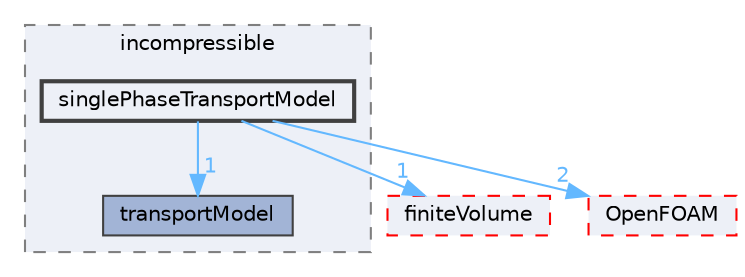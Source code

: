 digraph "src/transportModels/incompressible/singlePhaseTransportModel"
{
 // LATEX_PDF_SIZE
  bgcolor="transparent";
  edge [fontname=Helvetica,fontsize=10,labelfontname=Helvetica,labelfontsize=10];
  node [fontname=Helvetica,fontsize=10,shape=box,height=0.2,width=0.4];
  compound=true
  subgraph clusterdir_ba81af78f54c1241449acf985c81e6d8 {
    graph [ bgcolor="#edf0f7", pencolor="grey50", label="incompressible", fontname=Helvetica,fontsize=10 style="filled,dashed", URL="dir_ba81af78f54c1241449acf985c81e6d8.html",tooltip=""]
  dir_ffd138b15bd207e24563100224abf229 [label="transportModel", fillcolor="#a2b4d6", color="grey25", style="filled", URL="dir_ffd138b15bd207e24563100224abf229.html",tooltip=""];
  dir_ab0c16dcb69e23583eb871cac9c48300 [label="singlePhaseTransportModel", fillcolor="#edf0f7", color="grey25", style="filled,bold", URL="dir_ab0c16dcb69e23583eb871cac9c48300.html",tooltip=""];
  }
  dir_9bd15774b555cf7259a6fa18f99fe99b [label="finiteVolume", fillcolor="#edf0f7", color="red", style="filled,dashed", URL="dir_9bd15774b555cf7259a6fa18f99fe99b.html",tooltip=""];
  dir_c5473ff19b20e6ec4dfe5c310b3778a8 [label="OpenFOAM", fillcolor="#edf0f7", color="red", style="filled,dashed", URL="dir_c5473ff19b20e6ec4dfe5c310b3778a8.html",tooltip=""];
  dir_ab0c16dcb69e23583eb871cac9c48300->dir_9bd15774b555cf7259a6fa18f99fe99b [headlabel="1", labeldistance=1.5 headhref="dir_003555_001387.html" href="dir_003555_001387.html" color="steelblue1" fontcolor="steelblue1"];
  dir_ab0c16dcb69e23583eb871cac9c48300->dir_c5473ff19b20e6ec4dfe5c310b3778a8 [headlabel="2", labeldistance=1.5 headhref="dir_003555_002695.html" href="dir_003555_002695.html" color="steelblue1" fontcolor="steelblue1"];
  dir_ab0c16dcb69e23583eb871cac9c48300->dir_ffd138b15bd207e24563100224abf229 [headlabel="1", labeldistance=1.5 headhref="dir_003555_004111.html" href="dir_003555_004111.html" color="steelblue1" fontcolor="steelblue1"];
}
